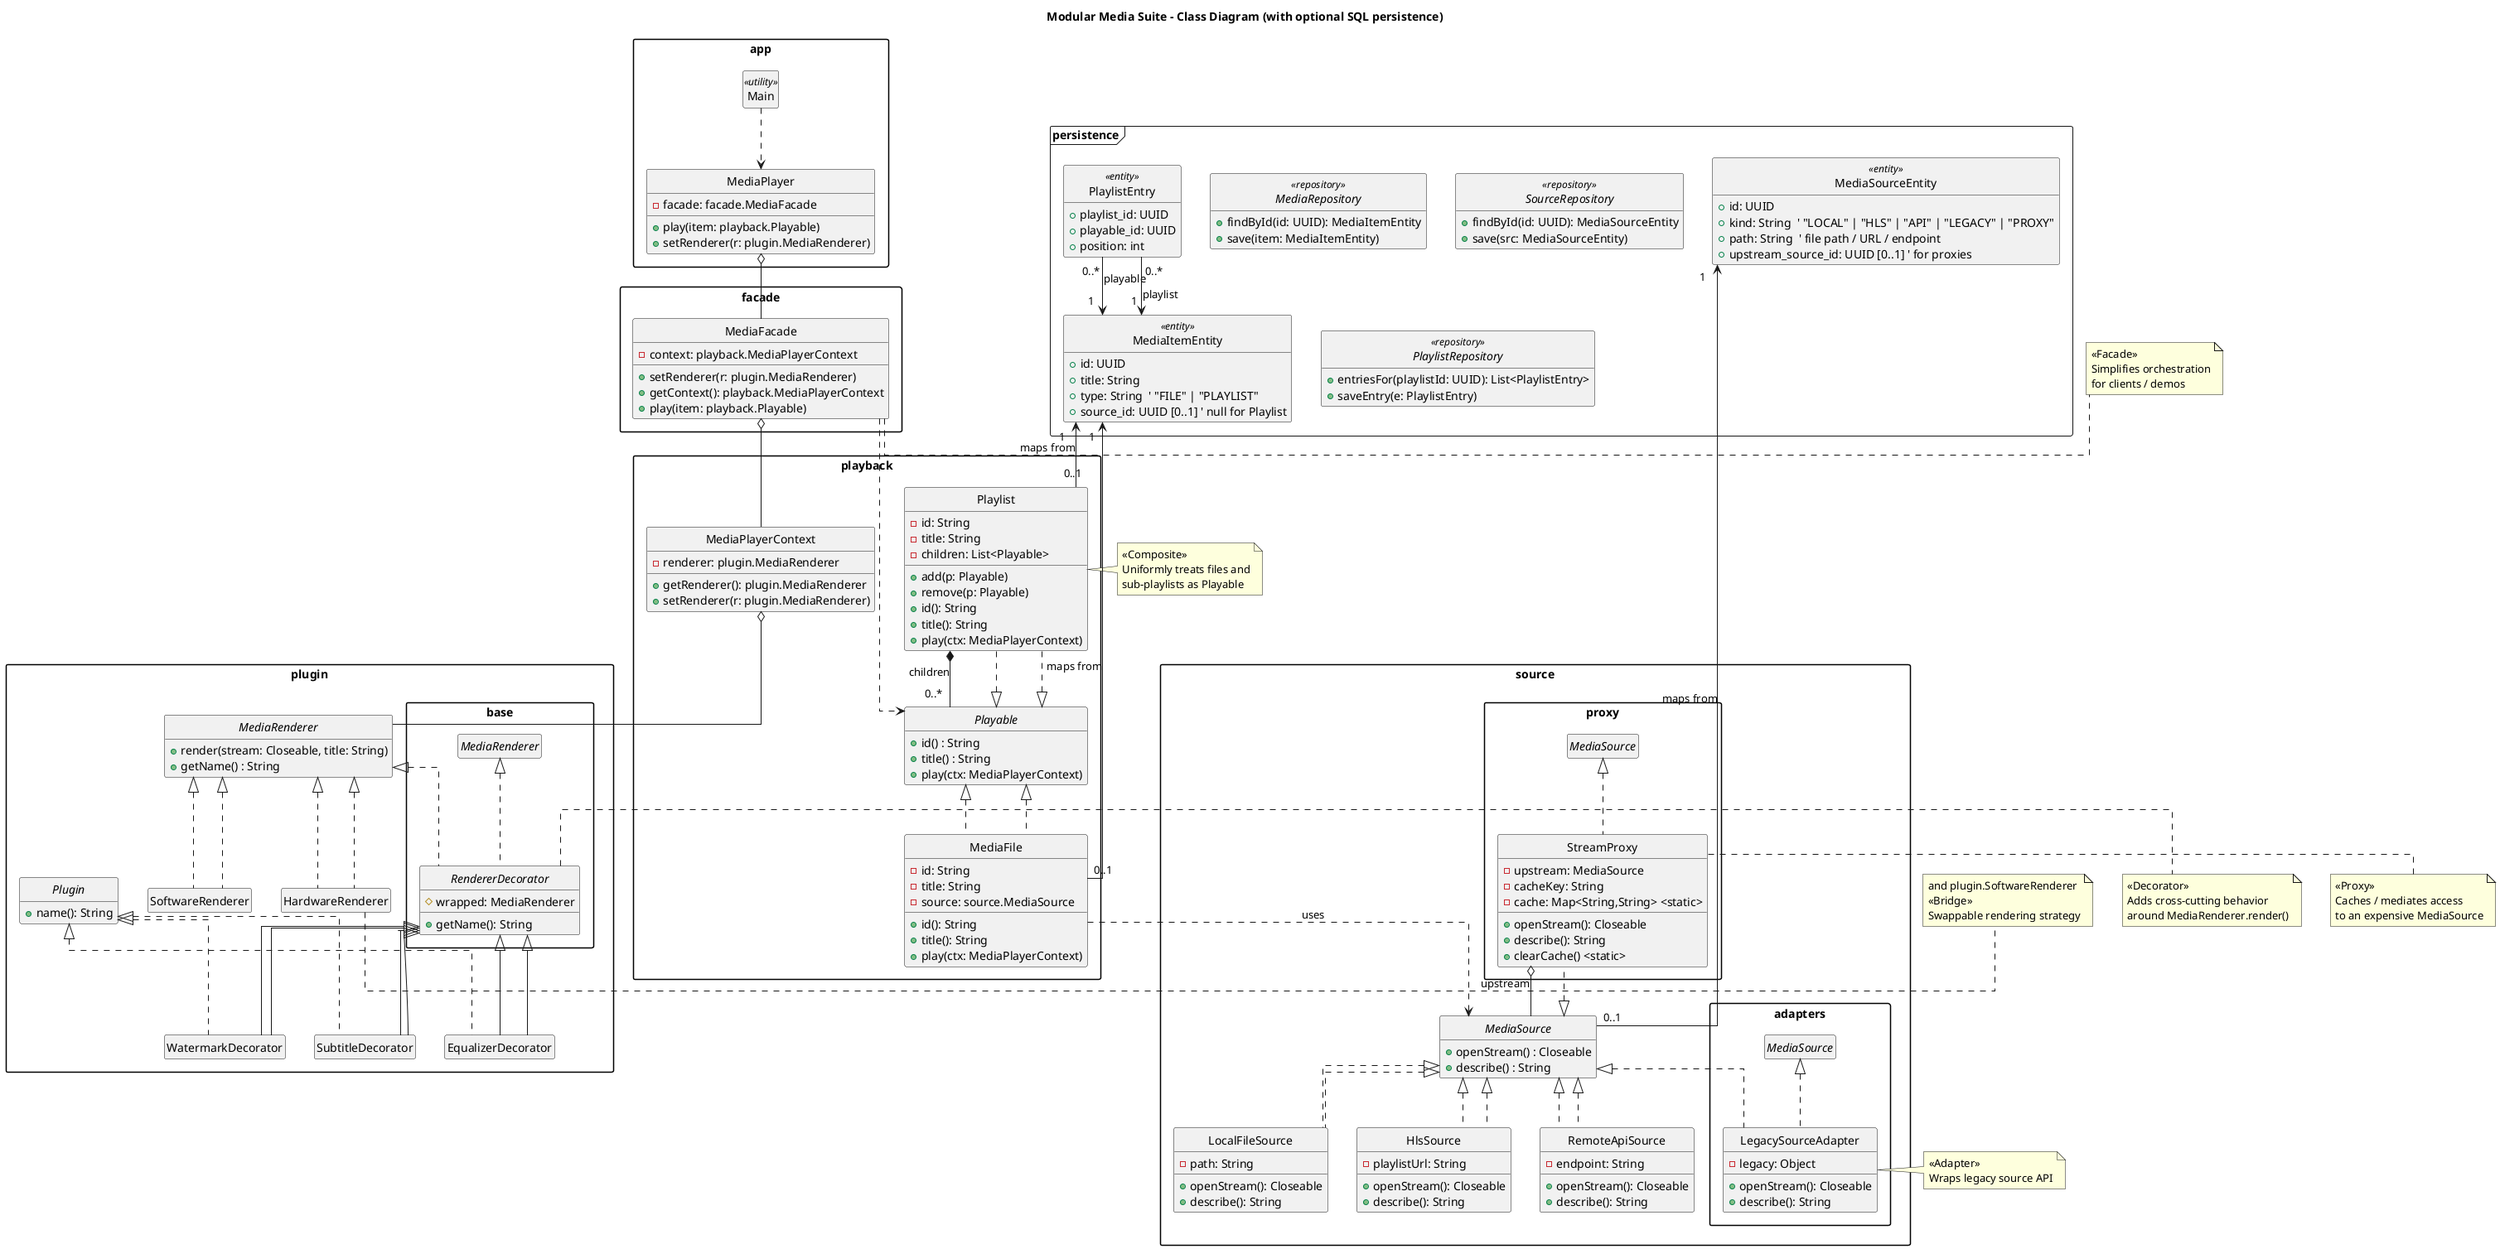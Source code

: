 @startuml name
title Modular Media Suite – Class Diagram (with optional SQL persistence)

skinparam packageStyle rectangle
skinparam linetype ortho
hide circle
hide empty members

' =======================
' PACKAGES
' =======================
package playback {
  interface Playable {
    +id() : String
    +title() : String
    +play(ctx: MediaPlayerContext)
  }

  class MediaFile implements Playable {
    -id: String
    -title: String
    -source: source.MediaSource
    +id(): String
    +title(): String
    +play(ctx: MediaPlayerContext)
  }

  class Playlist implements Playable {
    -id: String
    -title: String
    -children: List<Playable>
    +add(p: Playable)
    +remove(p: Playable)
    +id(): String
    +title(): String
    +play(ctx: MediaPlayerContext)
  }

  class MediaPlayerContext {
    -renderer: plugin.MediaRenderer
    +getRenderer(): plugin.MediaRenderer
    +setRenderer(r: plugin.MediaRenderer)
  }
}

package source {
  interface MediaSource {
    +openStream() : Closeable
    +describe() : String
  }

  class LocalFileSource implements MediaSource {
    -path: String
    +openStream(): Closeable
    +describe(): String
  }

  class HlsSource implements MediaSource {
    -playlistUrl: String
    +openStream(): Closeable
    +describe(): String
  }

  class RemoteApiSource implements MediaSource {
    -endpoint: String
    +openStream(): Closeable
    +describe(): String
  }

  package adapters {
    class LegacySourceAdapter implements MediaSource {
      -legacy: Object
      +openStream(): Closeable
      +describe(): String
    }
  }

  package proxy {
    class StreamProxy implements MediaSource {
      -upstream: MediaSource
      -cacheKey: String
      -cache: Map<String,String> <static>
      +openStream(): Closeable
      +describe(): String
      +clearCache() <static>
    }
  }
}

package plugin {
  interface MediaRenderer {
    +render(stream: Closeable, title: String)
    +getName() : String
  }

  class HardwareRenderer implements MediaRenderer
  class SoftwareRenderer implements MediaRenderer

  interface Plugin {
    +name(): String
  }

  package base {
    abstract class RendererDecorator implements MediaRenderer {
      #wrapped: MediaRenderer
      +getName(): String
    }
  }

  class WatermarkDecorator extends base.RendererDecorator implements Plugin
  class SubtitleDecorator  extends base.RendererDecorator implements Plugin
  class EqualizerDecorator extends base.RendererDecorator implements Plugin
}

package facade {
  class MediaFacade {
    -context: playback.MediaPlayerContext
    +setRenderer(r: plugin.MediaRenderer)
    +getContext(): playback.MediaPlayerContext
    +play(item: playback.Playable)
  }
}

package app {
  class MediaPlayer {
    -facade: facade.MediaFacade
    +play(item: playback.Playable)
    +setRenderer(r: plugin.MediaRenderer)
  }
  class Main <<utility>>
}

' =======================
' OPTIONAL PERSISTENCE LAYER (Relational)
' =======================
package persistence <<Frame>> {
  class MediaItemEntity <<entity>> {
    +id: UUID
    +title: String
    +type: String  ' "FILE" | "PLAYLIST"
    +source_id: UUID [0..1] ' null for Playlist
  }

  class MediaSourceEntity <<entity>> {
    +id: UUID
    +kind: String  ' "LOCAL" | "HLS" | "API" | "LEGACY" | "PROXY"
    +path: String  ' file path / URL / endpoint
    +upstream_source_id: UUID [0..1] ' for proxies
  }

  class PlaylistEntry <<entity>> {
    +playlist_id: UUID
    +playable_id: UUID
    +position: int
  }

  interface MediaRepository <<repository>> {
    +findById(id: UUID): MediaItemEntity
    +save(item: MediaItemEntity)
  }

  interface SourceRepository <<repository>> {
    +findById(id: UUID): MediaSourceEntity
    +save(src: MediaSourceEntity)
  }

  interface PlaylistRepository <<repository>> {
    +entriesFor(playlistId: UUID): List<PlaylistEntry>
    +saveEntry(e: PlaylistEntry)
  }
}

' =======================
' RELATIONSHIPS (Core)
' =======================
playback.Playable <|.. playback.MediaFile
playback.Playable <|.. playback.Playlist
playback.Playlist *-- "0..*" playback.Playable : children

playback.MediaFile ..> source.MediaSource : uses
playback.MediaPlayerContext o-- plugin.MediaRenderer

plugin.MediaRenderer <|.. plugin.HardwareRenderer
plugin.MediaRenderer <|.. plugin.SoftwareRenderer
plugin.MediaRenderer <|.. plugin.base.RendererDecorator
plugin.base.RendererDecorator <|-- plugin.WatermarkDecorator
plugin.base.RendererDecorator <|-- plugin.SubtitleDecorator
plugin.base.RendererDecorator <|-- plugin.EqualizerDecorator

source.MediaSource <|.. source.LocalFileSource
source.MediaSource <|.. source.HlsSource
source.MediaSource <|.. source.RemoteApiSource
source.MediaSource <|.. source.adapters.LegacySourceAdapter
source.MediaSource <|.. source.proxy.StreamProxy
source.proxy.StreamProxy o-- source.MediaSource : upstream

facade.MediaFacade ..> playback.Playable
facade.MediaFacade o-- playback.MediaPlayerContext
app.MediaPlayer o-- facade.MediaFacade
app.Main ..> app.MediaPlayer

' =======================
' RELATIONSHIPS (Domain ↔ Persistence Mapping)
' =======================
persistence.MediaItemEntity "1" <-- "0..1" playback.MediaFile : maps from
persistence.MediaItemEntity "1" <-- "0..1" playback.Playlist  : maps from
persistence.MediaSourceEntity "1" <-- "0..1" source.MediaSource : maps from
persistence.PlaylistEntry "0..*" --> "1" persistence.MediaItemEntity : playable
persistence.PlaylistEntry "0..*" --> "1" persistence.MediaItemEntity : playlist

note right of plugin.base.RendererDecorator
<<Decorator>>
Adds cross-cutting behavior
around MediaRenderer.render()
end note

note right of source.proxy.StreamProxy
<<Proxy>>
Caches / mediates access
to an expensive MediaSource
end note

note right of playback.Playlist
<<Composite>>
Uniformly treats files and
sub-playlists as Playable
end note

note right of plugin.HardwareRenderer
and plugin.SoftwareRenderer
<<Bridge>>
Swappable rendering strategy
end note

note right of source.adapters.LegacySourceAdapter
<<Adapter>>
Wraps legacy source API
end note

note right of facade.MediaFacade
<<Facade>>
Simplifies orchestration
for clients / demos
end note

@enduml
